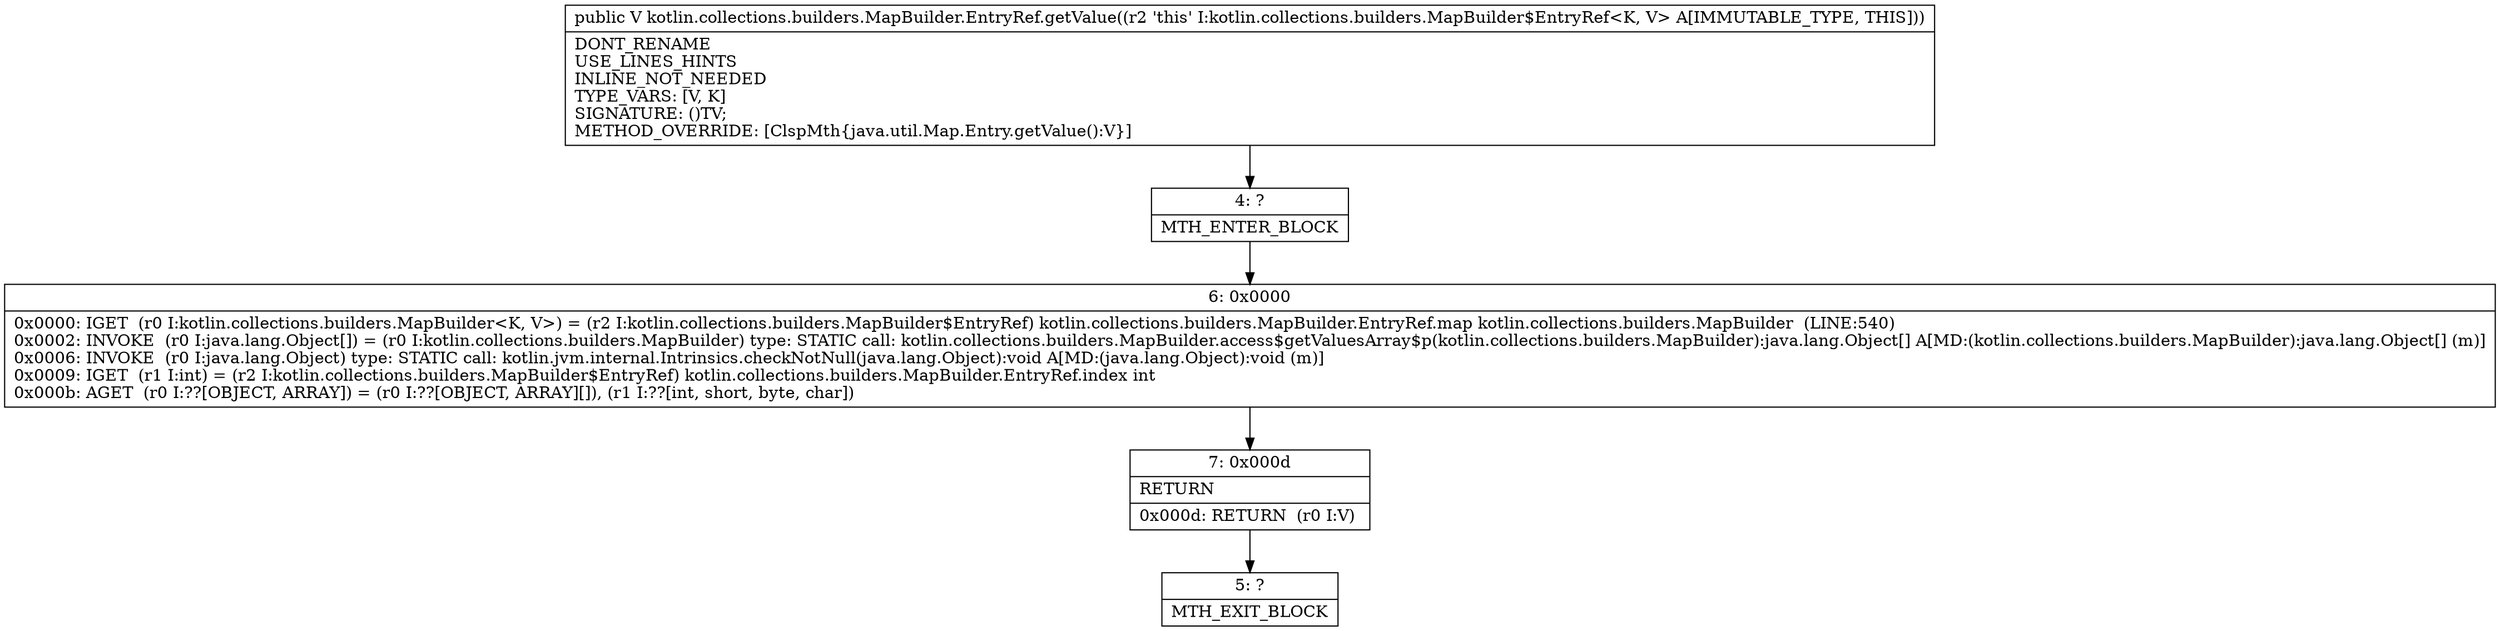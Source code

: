 digraph "CFG forkotlin.collections.builders.MapBuilder.EntryRef.getValue()Ljava\/lang\/Object;" {
Node_4 [shape=record,label="{4\:\ ?|MTH_ENTER_BLOCK\l}"];
Node_6 [shape=record,label="{6\:\ 0x0000|0x0000: IGET  (r0 I:kotlin.collections.builders.MapBuilder\<K, V\>) = (r2 I:kotlin.collections.builders.MapBuilder$EntryRef) kotlin.collections.builders.MapBuilder.EntryRef.map kotlin.collections.builders.MapBuilder  (LINE:540)\l0x0002: INVOKE  (r0 I:java.lang.Object[]) = (r0 I:kotlin.collections.builders.MapBuilder) type: STATIC call: kotlin.collections.builders.MapBuilder.access$getValuesArray$p(kotlin.collections.builders.MapBuilder):java.lang.Object[] A[MD:(kotlin.collections.builders.MapBuilder):java.lang.Object[] (m)]\l0x0006: INVOKE  (r0 I:java.lang.Object) type: STATIC call: kotlin.jvm.internal.Intrinsics.checkNotNull(java.lang.Object):void A[MD:(java.lang.Object):void (m)]\l0x0009: IGET  (r1 I:int) = (r2 I:kotlin.collections.builders.MapBuilder$EntryRef) kotlin.collections.builders.MapBuilder.EntryRef.index int \l0x000b: AGET  (r0 I:??[OBJECT, ARRAY]) = (r0 I:??[OBJECT, ARRAY][]), (r1 I:??[int, short, byte, char]) \l}"];
Node_7 [shape=record,label="{7\:\ 0x000d|RETURN\l|0x000d: RETURN  (r0 I:V) \l}"];
Node_5 [shape=record,label="{5\:\ ?|MTH_EXIT_BLOCK\l}"];
MethodNode[shape=record,label="{public V kotlin.collections.builders.MapBuilder.EntryRef.getValue((r2 'this' I:kotlin.collections.builders.MapBuilder$EntryRef\<K, V\> A[IMMUTABLE_TYPE, THIS]))  | DONT_RENAME\lUSE_LINES_HINTS\lINLINE_NOT_NEEDED\lTYPE_VARS: [V, K]\lSIGNATURE: ()TV;\lMETHOD_OVERRIDE: [ClspMth\{java.util.Map.Entry.getValue():V\}]\l}"];
MethodNode -> Node_4;Node_4 -> Node_6;
Node_6 -> Node_7;
Node_7 -> Node_5;
}

